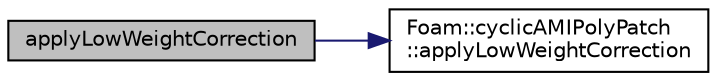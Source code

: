 digraph "applyLowWeightCorrection"
{
  bgcolor="transparent";
  edge [fontname="Helvetica",fontsize="10",labelfontname="Helvetica",labelfontsize="10"];
  node [fontname="Helvetica",fontsize="10",shape=record];
  rankdir="LR";
  Node265 [label="applyLowWeightCorrection",height=0.2,width=0.4,color="black", fillcolor="grey75", style="filled", fontcolor="black"];
  Node265 -> Node266 [color="midnightblue",fontsize="10",style="solid",fontname="Helvetica"];
  Node266 [label="Foam::cyclicAMIPolyPatch\l::applyLowWeightCorrection",height=0.2,width=0.4,color="black",URL="$a26077.html#abd60dd599122dfea3112d00006e8756b",tooltip="Return true if applying the low weight correction. "];
}
